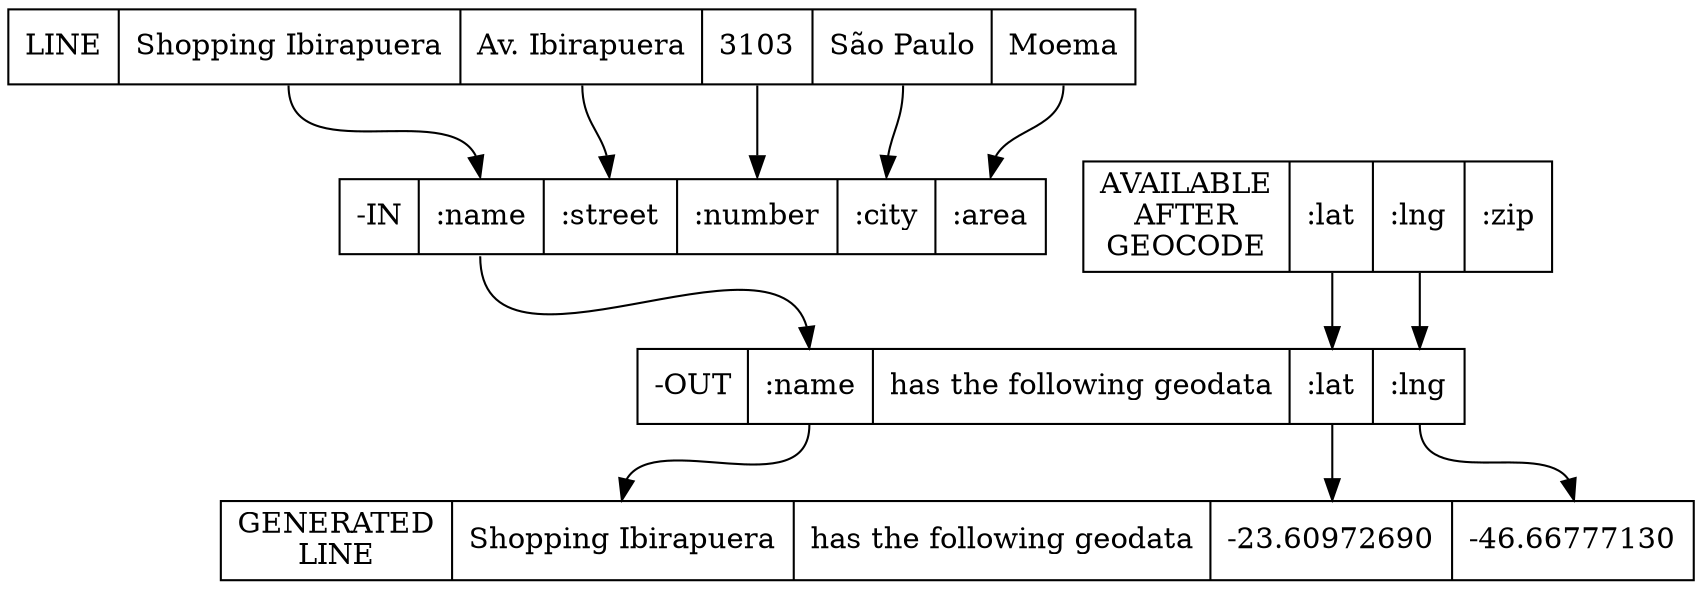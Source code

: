 digraph structs {
    node [shape=record];
    line [label=" LINE |<f0> Shopping Ibirapuera|<f1> Av. Ibirapuera|<f2> 3103| <f3> São Paulo |<f4> Moema"];
    infields  [label=" -IN | <f0> :name|<f1> :street|<f2> :number| <f3> :city |<f4> :area"];
    extrafields [label="AVAILABLE\nAFTER\nGEOCODE |<f0> :lat |<f1> :lng |<f2> :zip"];
    outfields  [label="-OUT |<f0> :name|<f1>  has the following geodata | <f2> :lat |<f3> :lng"];
    lineout [label="GENERATED\nLINE | <f0> Shopping Ibirapuera|<f1> has the following geodata |<f2> -23.60972690|<f3> -46.66777130"];

    line:f0 -> infields:f0;
    line:f1 -> infields:f1;
    line:f2 -> infields:f2;
    line:f3 -> infields:f3;
    line:f4 -> infields:f4;

    infields:f0 -> outfields:f0;


    outfields:f0 -> lineout:f0;
    extrafields:f0 -> outfields:f2;
    extrafields:f1 -> outfields:f3;
    outfields:f2 -> lineout:f2;
    outfields:f3 -> lineout:f3;

}

